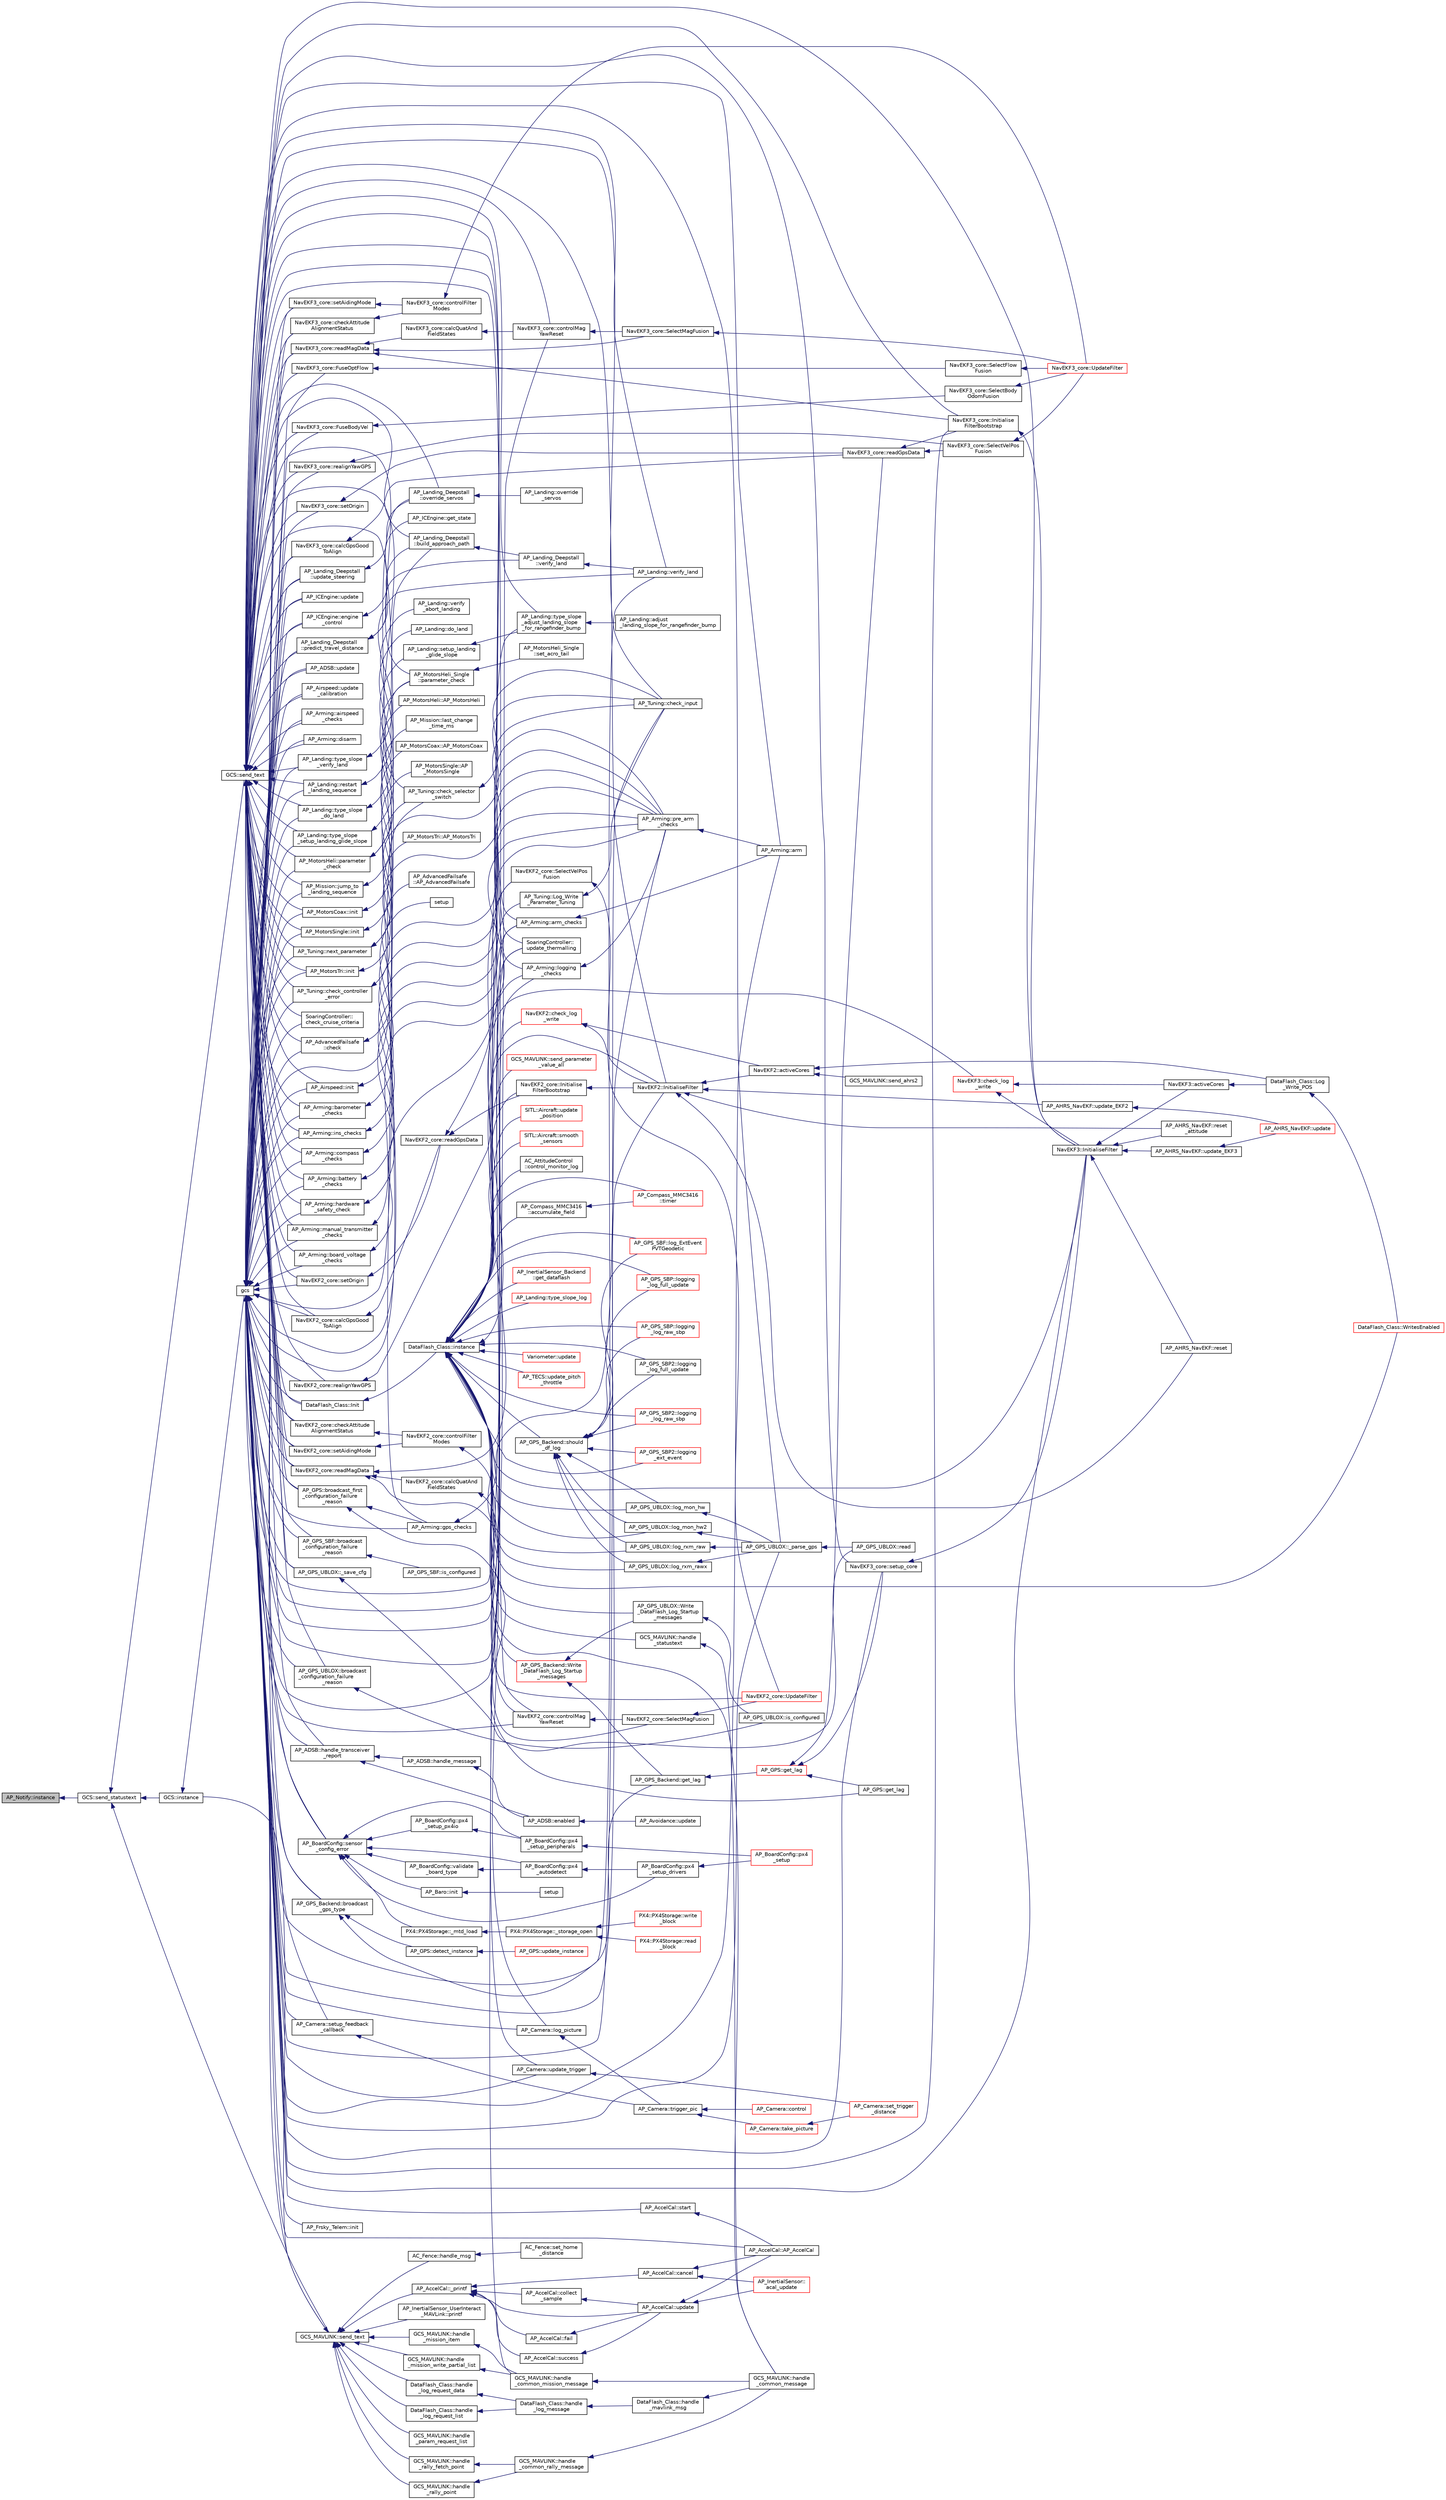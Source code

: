 digraph "AP_Notify::instance"
{
 // INTERACTIVE_SVG=YES
  edge [fontname="Helvetica",fontsize="10",labelfontname="Helvetica",labelfontsize="10"];
  node [fontname="Helvetica",fontsize="10",shape=record];
  rankdir="LR";
  Node1 [label="AP_Notify::instance",height=0.2,width=0.4,color="black", fillcolor="grey75", style="filled", fontcolor="black"];
  Node1 -> Node2 [dir="back",color="midnightblue",fontsize="10",style="solid",fontname="Helvetica"];
  Node2 [label="GCS::send_statustext",height=0.2,width=0.4,color="black", fillcolor="white", style="filled",URL="$classGCS.html#a313e604179053ea42415b1c9289f13cd"];
  Node2 -> Node3 [dir="back",color="midnightblue",fontsize="10",style="solid",fontname="Helvetica"];
  Node3 [label="GCS::send_text",height=0.2,width=0.4,color="black", fillcolor="white", style="filled",URL="$classGCS.html#a9866f3484283db744409e40719cef765"];
  Node3 -> Node4 [dir="back",color="midnightblue",fontsize="10",style="solid",fontname="Helvetica"];
  Node4 [label="AP_ADSB::update",height=0.2,width=0.4,color="black", fillcolor="white", style="filled",URL="$classAP__ADSB.html#ab8305f5d3238ab9efff026ed1e6dc283"];
  Node3 -> Node5 [dir="back",color="midnightblue",fontsize="10",style="solid",fontname="Helvetica"];
  Node5 [label="AP_ADSB::handle_transceiver\l_report",height=0.2,width=0.4,color="black", fillcolor="white", style="filled",URL="$classAP__ADSB.html#a3e100c93ec641fc04cbf8b0472a482f2"];
  Node5 -> Node6 [dir="back",color="midnightblue",fontsize="10",style="solid",fontname="Helvetica"];
  Node6 [label="AP_ADSB::enabled",height=0.2,width=0.4,color="black", fillcolor="white", style="filled",URL="$classAP__ADSB.html#af26aa027b7f46c7bc4c6df02e2b383d8"];
  Node6 -> Node7 [dir="back",color="midnightblue",fontsize="10",style="solid",fontname="Helvetica"];
  Node7 [label="AP_Avoidance::update",height=0.2,width=0.4,color="black", fillcolor="white", style="filled",URL="$classAP__Avoidance.html#a37059296c298d5f6d9a5fb11bab4d329"];
  Node5 -> Node8 [dir="back",color="midnightblue",fontsize="10",style="solid",fontname="Helvetica"];
  Node8 [label="AP_ADSB::handle_message",height=0.2,width=0.4,color="black", fillcolor="white", style="filled",URL="$classAP__ADSB.html#add2ce2f5a7bb949117e97164712f814e"];
  Node8 -> Node6 [dir="back",color="midnightblue",fontsize="10",style="solid",fontname="Helvetica"];
  Node3 -> Node9 [dir="back",color="midnightblue",fontsize="10",style="solid",fontname="Helvetica"];
  Node9 [label="AP_AdvancedFailsafe\l::check",height=0.2,width=0.4,color="black", fillcolor="white", style="filled",URL="$classAP__AdvancedFailsafe.html#a017a878d56457eea9bd9a59c07b92190"];
  Node9 -> Node10 [dir="back",color="midnightblue",fontsize="10",style="solid",fontname="Helvetica"];
  Node10 [label="AP_AdvancedFailsafe\l::AP_AdvancedFailsafe",height=0.2,width=0.4,color="black", fillcolor="white", style="filled",URL="$classAP__AdvancedFailsafe.html#a39be1f9cf2fd71b852e60314e24a5014"];
  Node3 -> Node11 [dir="back",color="midnightblue",fontsize="10",style="solid",fontname="Helvetica"];
  Node11 [label="AP_Airspeed::init",height=0.2,width=0.4,color="black", fillcolor="white", style="filled",URL="$classAP__Airspeed.html#a7499575104f24c6502e1148c353d9637"];
  Node11 -> Node12 [dir="back",color="midnightblue",fontsize="10",style="solid",fontname="Helvetica"];
  Node12 [label="setup",height=0.2,width=0.4,color="black", fillcolor="white", style="filled",URL="$Airspeed_8cpp.html#a4fc01d736fe50cf5b977f755b675f11d"];
  Node3 -> Node13 [dir="back",color="midnightblue",fontsize="10",style="solid",fontname="Helvetica"];
  Node13 [label="AP_Airspeed::update\l_calibration",height=0.2,width=0.4,color="black", fillcolor="white", style="filled",URL="$classAP__Airspeed.html#a1c80f3cc71861ab7b3ea235439746645"];
  Node3 -> Node14 [dir="back",color="midnightblue",fontsize="10",style="solid",fontname="Helvetica"];
  Node14 [label="AP_Arming::barometer\l_checks",height=0.2,width=0.4,color="black", fillcolor="white", style="filled",URL="$classAP__Arming.html#af6f4e5ed936ada30378367cda0ad7710"];
  Node14 -> Node15 [dir="back",color="midnightblue",fontsize="10",style="solid",fontname="Helvetica"];
  Node15 [label="AP_Arming::pre_arm\l_checks",height=0.2,width=0.4,color="black", fillcolor="white", style="filled",URL="$classAP__Arming.html#a73c03baf7f22b7124a2ac9e9286a850a"];
  Node15 -> Node16 [dir="back",color="midnightblue",fontsize="10",style="solid",fontname="Helvetica"];
  Node16 [label="AP_Arming::arm",height=0.2,width=0.4,color="black", fillcolor="white", style="filled",URL="$classAP__Arming.html#a47b859d9929a736df2f08a1cad03efcb"];
  Node3 -> Node17 [dir="back",color="midnightblue",fontsize="10",style="solid",fontname="Helvetica"];
  Node17 [label="AP_Arming::airspeed\l_checks",height=0.2,width=0.4,color="black", fillcolor="white", style="filled",URL="$classAP__Arming.html#a2b7ca6e3c7517feca088b28d45f2fc61"];
  Node3 -> Node18 [dir="back",color="midnightblue",fontsize="10",style="solid",fontname="Helvetica"];
  Node18 [label="AP_Arming::logging\l_checks",height=0.2,width=0.4,color="black", fillcolor="white", style="filled",URL="$classAP__Arming.html#a42b683a689bf706a186653bcf3c1d442"];
  Node18 -> Node15 [dir="back",color="midnightblue",fontsize="10",style="solid",fontname="Helvetica"];
  Node3 -> Node19 [dir="back",color="midnightblue",fontsize="10",style="solid",fontname="Helvetica"];
  Node19 [label="AP_Arming::ins_checks",height=0.2,width=0.4,color="black", fillcolor="white", style="filled",URL="$classAP__Arming.html#a98bb929393d206413a92adb94d443fc8"];
  Node19 -> Node15 [dir="back",color="midnightblue",fontsize="10",style="solid",fontname="Helvetica"];
  Node3 -> Node20 [dir="back",color="midnightblue",fontsize="10",style="solid",fontname="Helvetica"];
  Node20 [label="AP_Arming::compass\l_checks",height=0.2,width=0.4,color="black", fillcolor="white", style="filled",URL="$classAP__Arming.html#a24332b3f5e2e233914bce12e69ae9564"];
  Node20 -> Node15 [dir="back",color="midnightblue",fontsize="10",style="solid",fontname="Helvetica"];
  Node3 -> Node21 [dir="back",color="midnightblue",fontsize="10",style="solid",fontname="Helvetica"];
  Node21 [label="AP_Arming::gps_checks",height=0.2,width=0.4,color="black", fillcolor="white", style="filled",URL="$classAP__Arming.html#a3e31fe40e0d7d0e6befd2f82dd6b5a6d"];
  Node21 -> Node15 [dir="back",color="midnightblue",fontsize="10",style="solid",fontname="Helvetica"];
  Node3 -> Node22 [dir="back",color="midnightblue",fontsize="10",style="solid",fontname="Helvetica"];
  Node22 [label="AP_Arming::battery\l_checks",height=0.2,width=0.4,color="black", fillcolor="white", style="filled",URL="$classAP__Arming.html#a03bd378dc54cf6f8624cac6c2e59aa79"];
  Node22 -> Node15 [dir="back",color="midnightblue",fontsize="10",style="solid",fontname="Helvetica"];
  Node3 -> Node23 [dir="back",color="midnightblue",fontsize="10",style="solid",fontname="Helvetica"];
  Node23 [label="AP_Arming::hardware\l_safety_check",height=0.2,width=0.4,color="black", fillcolor="white", style="filled",URL="$classAP__Arming.html#a66dd88cc4605d1c91c655b2959274b5c"];
  Node23 -> Node15 [dir="back",color="midnightblue",fontsize="10",style="solid",fontname="Helvetica"];
  Node3 -> Node24 [dir="back",color="midnightblue",fontsize="10",style="solid",fontname="Helvetica"];
  Node24 [label="AP_Arming::manual_transmitter\l_checks",height=0.2,width=0.4,color="black", fillcolor="white", style="filled",URL="$classAP__Arming.html#aa2db8e16fc960948bf9ddd7fd875bb3b"];
  Node24 -> Node15 [dir="back",color="midnightblue",fontsize="10",style="solid",fontname="Helvetica"];
  Node3 -> Node25 [dir="back",color="midnightblue",fontsize="10",style="solid",fontname="Helvetica"];
  Node25 [label="AP_Arming::board_voltage\l_checks",height=0.2,width=0.4,color="black", fillcolor="white", style="filled",URL="$classAP__Arming.html#a3a7732a0c5ed5b5ccbb97e72c2a6587c"];
  Node25 -> Node15 [dir="back",color="midnightblue",fontsize="10",style="solid",fontname="Helvetica"];
  Node3 -> Node26 [dir="back",color="midnightblue",fontsize="10",style="solid",fontname="Helvetica"];
  Node26 [label="AP_Arming::arm_checks",height=0.2,width=0.4,color="black", fillcolor="white", style="filled",URL="$classAP__Arming.html#ab2f0095af9b74996b11006d85fc137ed"];
  Node26 -> Node16 [dir="back",color="midnightblue",fontsize="10",style="solid",fontname="Helvetica"];
  Node3 -> Node16 [dir="back",color="midnightblue",fontsize="10",style="solid",fontname="Helvetica"];
  Node3 -> Node27 [dir="back",color="midnightblue",fontsize="10",style="solid",fontname="Helvetica"];
  Node27 [label="AP_Arming::disarm",height=0.2,width=0.4,color="black", fillcolor="white", style="filled",URL="$classAP__Arming.html#a1cd502992feb63526f3e2942576d4c03"];
  Node3 -> Node28 [dir="back",color="midnightblue",fontsize="10",style="solid",fontname="Helvetica"];
  Node28 [label="AP_BoardConfig::sensor\l_config_error",height=0.2,width=0.4,color="black", fillcolor="white", style="filled",URL="$classAP__BoardConfig.html#ab7d977aecbbe7090266bee755bf2cc32"];
  Node28 -> Node29 [dir="back",color="midnightblue",fontsize="10",style="solid",fontname="Helvetica"];
  Node29 [label="PX4::PX4Storage::_mtd_load",height=0.2,width=0.4,color="black", fillcolor="white", style="filled",URL="$classPX4_1_1PX4Storage.html#aad546c170b46ea2e79f105f6a3118ae3"];
  Node29 -> Node30 [dir="back",color="midnightblue",fontsize="10",style="solid",fontname="Helvetica"];
  Node30 [label="PX4::PX4Storage::_storage_open",height=0.2,width=0.4,color="black", fillcolor="white", style="filled",URL="$classPX4_1_1PX4Storage.html#a02878fb502221c2389d3758bbab18170"];
  Node30 -> Node31 [dir="back",color="midnightblue",fontsize="10",style="solid",fontname="Helvetica"];
  Node31 [label="PX4::PX4Storage::read\l_block",height=0.2,width=0.4,color="red", fillcolor="white", style="filled",URL="$classPX4_1_1PX4Storage.html#a905f7ce49985c0670a8f05e196e18c1f"];
  Node30 -> Node32 [dir="back",color="midnightblue",fontsize="10",style="solid",fontname="Helvetica"];
  Node32 [label="PX4::PX4Storage::write\l_block",height=0.2,width=0.4,color="red", fillcolor="white", style="filled",URL="$classPX4_1_1PX4Storage.html#aae27b43fbe4428f430fad9f8d035a67f"];
  Node28 -> Node33 [dir="back",color="midnightblue",fontsize="10",style="solid",fontname="Helvetica"];
  Node33 [label="AP_Baro::init",height=0.2,width=0.4,color="black", fillcolor="white", style="filled",URL="$classAP__Baro.html#a942db790233528bfbb4d9a07c3454360"];
  Node33 -> Node34 [dir="back",color="midnightblue",fontsize="10",style="solid",fontname="Helvetica"];
  Node34 [label="setup",height=0.2,width=0.4,color="black", fillcolor="white", style="filled",URL="$BARO__generic_8cpp.html#a4fc01d736fe50cf5b977f755b675f11d"];
  Node28 -> Node35 [dir="back",color="midnightblue",fontsize="10",style="solid",fontname="Helvetica"];
  Node35 [label="AP_BoardConfig::px4\l_autodetect",height=0.2,width=0.4,color="black", fillcolor="white", style="filled",URL="$classAP__BoardConfig.html#a7c4ef7fb1a262ecf7ae398c064a8bd2b"];
  Node35 -> Node36 [dir="back",color="midnightblue",fontsize="10",style="solid",fontname="Helvetica"];
  Node36 [label="AP_BoardConfig::px4\l_setup_drivers",height=0.2,width=0.4,color="black", fillcolor="white", style="filled",URL="$classAP__BoardConfig.html#a8eea748fde57e8fe745477393457c576"];
  Node36 -> Node37 [dir="back",color="midnightblue",fontsize="10",style="solid",fontname="Helvetica"];
  Node37 [label="AP_BoardConfig::px4\l_setup",height=0.2,width=0.4,color="red", fillcolor="white", style="filled",URL="$classAP__BoardConfig.html#acc8c8524ca7415a823bb446a8a09d1f1"];
  Node28 -> Node36 [dir="back",color="midnightblue",fontsize="10",style="solid",fontname="Helvetica"];
  Node28 -> Node38 [dir="back",color="midnightblue",fontsize="10",style="solid",fontname="Helvetica"];
  Node38 [label="AP_BoardConfig::px4\l_setup_peripherals",height=0.2,width=0.4,color="black", fillcolor="white", style="filled",URL="$classAP__BoardConfig.html#abf10a9f4d43760ea3311c4bd22e6205f"];
  Node38 -> Node37 [dir="back",color="midnightblue",fontsize="10",style="solid",fontname="Helvetica"];
  Node28 -> Node39 [dir="back",color="midnightblue",fontsize="10",style="solid",fontname="Helvetica"];
  Node39 [label="AP_BoardConfig::px4\l_setup_px4io",height=0.2,width=0.4,color="black", fillcolor="white", style="filled",URL="$classAP__BoardConfig.html#aa2db66012c1c14fc1ae4f42ff3433785"];
  Node39 -> Node38 [dir="back",color="midnightblue",fontsize="10",style="solid",fontname="Helvetica"];
  Node28 -> Node40 [dir="back",color="midnightblue",fontsize="10",style="solid",fontname="Helvetica"];
  Node40 [label="AP_BoardConfig::validate\l_board_type",height=0.2,width=0.4,color="black", fillcolor="white", style="filled",URL="$classAP__BoardConfig.html#a4627edfc76be9285ca507f8a58c60b72"];
  Node40 -> Node35 [dir="back",color="midnightblue",fontsize="10",style="solid",fontname="Helvetica"];
  Node3 -> Node41 [dir="back",color="midnightblue",fontsize="10",style="solid",fontname="Helvetica"];
  Node41 [label="AP_Camera::setup_feedback\l_callback",height=0.2,width=0.4,color="black", fillcolor="white", style="filled",URL="$classAP__Camera.html#a52203d3c3cc7e420e58c6d0e882f35f4"];
  Node41 -> Node42 [dir="back",color="midnightblue",fontsize="10",style="solid",fontname="Helvetica"];
  Node42 [label="AP_Camera::trigger_pic",height=0.2,width=0.4,color="black", fillcolor="white", style="filled",URL="$classAP__Camera.html#a912338131e4f4ab09eb09139d471b7b3"];
  Node42 -> Node43 [dir="back",color="midnightblue",fontsize="10",style="solid",fontname="Helvetica"];
  Node43 [label="AP_Camera::control",height=0.2,width=0.4,color="red", fillcolor="white", style="filled",URL="$classAP__Camera.html#a7c7aa23d1a71db5345bb11899bbb8f31"];
  Node42 -> Node44 [dir="back",color="midnightblue",fontsize="10",style="solid",fontname="Helvetica"];
  Node44 [label="AP_Camera::take_picture",height=0.2,width=0.4,color="red", fillcolor="white", style="filled",URL="$classAP__Camera.html#a5d7170c290ba358aab4e79e8e79bbb70"];
  Node44 -> Node45 [dir="back",color="midnightblue",fontsize="10",style="solid",fontname="Helvetica"];
  Node45 [label="AP_Camera::set_trigger\l_distance",height=0.2,width=0.4,color="red", fillcolor="white", style="filled",URL="$classAP__Camera.html#a4a39e7eb5e1df8b95ef260b0638c6fc7"];
  Node3 -> Node46 [dir="back",color="midnightblue",fontsize="10",style="solid",fontname="Helvetica"];
  Node46 [label="AP_GPS::broadcast_first\l_configuration_failure\l_reason",height=0.2,width=0.4,color="black", fillcolor="white", style="filled",URL="$classAP__GPS.html#a04a660c6aeee0add4d4d6ebac74c2944"];
  Node46 -> Node47 [dir="back",color="midnightblue",fontsize="10",style="solid",fontname="Helvetica"];
  Node47 [label="AP_GPS::get_lag",height=0.2,width=0.4,color="black", fillcolor="white", style="filled",URL="$classAP__GPS.html#a6e74a89971cdb43f9d24e5dd9a36a090"];
  Node46 -> Node21 [dir="back",color="midnightblue",fontsize="10",style="solid",fontname="Helvetica"];
  Node3 -> Node48 [dir="back",color="midnightblue",fontsize="10",style="solid",fontname="Helvetica"];
  Node48 [label="AP_GPS_SBF::broadcast\l_configuration_failure\l_reason",height=0.2,width=0.4,color="black", fillcolor="white", style="filled",URL="$classAP__GPS__SBF.html#a3afd5ceacd87462981cc290fd3dcc66d"];
  Node48 -> Node49 [dir="back",color="midnightblue",fontsize="10",style="solid",fontname="Helvetica"];
  Node49 [label="AP_GPS_SBF::is_configured",height=0.2,width=0.4,color="black", fillcolor="white", style="filled",URL="$classAP__GPS__SBF.html#a6efa60b7831d8b60ebee050d2d37842d"];
  Node3 -> Node50 [dir="back",color="midnightblue",fontsize="10",style="solid",fontname="Helvetica"];
  Node50 [label="AP_GPS_UBLOX::_parse_gps",height=0.2,width=0.4,color="black", fillcolor="white", style="filled",URL="$classAP__GPS__UBLOX.html#a16ae8ab4b0babfbc2245beb0a438ec33"];
  Node50 -> Node51 [dir="back",color="midnightblue",fontsize="10",style="solid",fontname="Helvetica"];
  Node51 [label="AP_GPS_UBLOX::read",height=0.2,width=0.4,color="black", fillcolor="white", style="filled",URL="$classAP__GPS__UBLOX.html#a09825f5ca37ee9bdb5e0939a4073a84e"];
  Node3 -> Node52 [dir="back",color="midnightblue",fontsize="10",style="solid",fontname="Helvetica"];
  Node52 [label="AP_GPS_UBLOX::_save_cfg",height=0.2,width=0.4,color="black", fillcolor="white", style="filled",URL="$classAP__GPS__UBLOX.html#a735f714c51ff36ab8e5fa4cf266627ab"];
  Node52 -> Node51 [dir="back",color="midnightblue",fontsize="10",style="solid",fontname="Helvetica"];
  Node3 -> Node53 [dir="back",color="midnightblue",fontsize="10",style="solid",fontname="Helvetica"];
  Node53 [label="AP_GPS_UBLOX::broadcast\l_configuration_failure\l_reason",height=0.2,width=0.4,color="black", fillcolor="white", style="filled",URL="$classAP__GPS__UBLOX.html#a63fbd7a6bd3cac3ce3072a4713a0d1bc"];
  Node53 -> Node54 [dir="back",color="midnightblue",fontsize="10",style="solid",fontname="Helvetica"];
  Node54 [label="AP_GPS_UBLOX::is_configured",height=0.2,width=0.4,color="black", fillcolor="white", style="filled",URL="$classAP__GPS__UBLOX.html#a58f67b3059c4ba8892d12ae9139f077d"];
  Node3 -> Node55 [dir="back",color="midnightblue",fontsize="10",style="solid",fontname="Helvetica"];
  Node55 [label="AP_GPS_Backend::broadcast\l_gps_type",height=0.2,width=0.4,color="black", fillcolor="white", style="filled",URL="$classAP__GPS__Backend.html#ae08cc0de134fdba86c629c09dc5c8790"];
  Node55 -> Node56 [dir="back",color="midnightblue",fontsize="10",style="solid",fontname="Helvetica"];
  Node56 [label="AP_GPS::detect_instance",height=0.2,width=0.4,color="black", fillcolor="white", style="filled",URL="$classAP__GPS.html#a4bdd5c70ed358b4147a58c7d09f040dd"];
  Node56 -> Node57 [dir="back",color="midnightblue",fontsize="10",style="solid",fontname="Helvetica"];
  Node57 [label="AP_GPS::update_instance",height=0.2,width=0.4,color="red", fillcolor="white", style="filled",URL="$classAP__GPS.html#a83302e8b52e5d01ae67375b3542eb460"];
  Node55 -> Node58 [dir="back",color="midnightblue",fontsize="10",style="solid",fontname="Helvetica"];
  Node58 [label="AP_GPS_Backend::get_lag",height=0.2,width=0.4,color="black", fillcolor="white", style="filled",URL="$classAP__GPS__Backend.html#aef958d85d2717afc7b1e3af3eaf19291"];
  Node58 -> Node59 [dir="back",color="midnightblue",fontsize="10",style="solid",fontname="Helvetica"];
  Node59 [label="AP_GPS::get_lag",height=0.2,width=0.4,color="red", fillcolor="white", style="filled",URL="$classAP__GPS.html#a4a682466e84404be8ca6f66816fd56a5"];
  Node59 -> Node47 [dir="back",color="midnightblue",fontsize="10",style="solid",fontname="Helvetica"];
  Node59 -> Node60 [dir="back",color="midnightblue",fontsize="10",style="solid",fontname="Helvetica"];
  Node60 [label="NavEKF3_core::readGpsData",height=0.2,width=0.4,color="black", fillcolor="white", style="filled",URL="$classNavEKF3__core.html#ac8dc281034818e5fc9b2207daa2b7c3a"];
  Node60 -> Node61 [dir="back",color="midnightblue",fontsize="10",style="solid",fontname="Helvetica"];
  Node61 [label="NavEKF3_core::Initialise\lFilterBootstrap",height=0.2,width=0.4,color="black", fillcolor="white", style="filled",URL="$classNavEKF3__core.html#aae18ada44b1b7be0d45af03391ef961a"];
  Node61 -> Node62 [dir="back",color="midnightblue",fontsize="10",style="solid",fontname="Helvetica"];
  Node62 [label="NavEKF3::InitialiseFilter",height=0.2,width=0.4,color="black", fillcolor="white", style="filled",URL="$classNavEKF3.html#a07f064fa513fbb6e7188141904f3b5b5"];
  Node62 -> Node63 [dir="back",color="midnightblue",fontsize="10",style="solid",fontname="Helvetica"];
  Node63 [label="AP_AHRS_NavEKF::update_EKF3",height=0.2,width=0.4,color="black", fillcolor="white", style="filled",URL="$classAP__AHRS__NavEKF.html#a324160404f12959e955554f5aed26459"];
  Node63 -> Node64 [dir="back",color="midnightblue",fontsize="10",style="solid",fontname="Helvetica"];
  Node64 [label="AP_AHRS_NavEKF::update",height=0.2,width=0.4,color="red", fillcolor="white", style="filled",URL="$classAP__AHRS__NavEKF.html#ac8111979c5dc37a55b2c50818534ea52"];
  Node62 -> Node65 [dir="back",color="midnightblue",fontsize="10",style="solid",fontname="Helvetica"];
  Node65 [label="AP_AHRS_NavEKF::reset",height=0.2,width=0.4,color="black", fillcolor="white", style="filled",URL="$classAP__AHRS__NavEKF.html#a532ff0df024a4537e5a108c42ba405a7"];
  Node62 -> Node66 [dir="back",color="midnightblue",fontsize="10",style="solid",fontname="Helvetica"];
  Node66 [label="AP_AHRS_NavEKF::reset\l_attitude",height=0.2,width=0.4,color="black", fillcolor="white", style="filled",URL="$classAP__AHRS__NavEKF.html#a9bd3c7f1793a48cd0d736b19fbfaf19a"];
  Node62 -> Node67 [dir="back",color="midnightblue",fontsize="10",style="solid",fontname="Helvetica"];
  Node67 [label="NavEKF3::activeCores",height=0.2,width=0.4,color="black", fillcolor="white", style="filled",URL="$classNavEKF3.html#a3e1f50ad977a17222fcd7a6851b0f2ec"];
  Node67 -> Node68 [dir="back",color="midnightblue",fontsize="10",style="solid",fontname="Helvetica"];
  Node68 [label="DataFlash_Class::Log\l_Write_POS",height=0.2,width=0.4,color="black", fillcolor="white", style="filled",URL="$classDataFlash__Class.html#a46e58faaa53c44516433f6bb7bde4163"];
  Node68 -> Node69 [dir="back",color="midnightblue",fontsize="10",style="solid",fontname="Helvetica"];
  Node69 [label="DataFlash_Class::WritesEnabled",height=0.2,width=0.4,color="red", fillcolor="white", style="filled",URL="$classDataFlash__Class.html#a680528ccef337901407a125439e1f397"];
  Node60 -> Node70 [dir="back",color="midnightblue",fontsize="10",style="solid",fontname="Helvetica"];
  Node70 [label="NavEKF3_core::SelectVelPos\lFusion",height=0.2,width=0.4,color="black", fillcolor="white", style="filled",URL="$classNavEKF3__core.html#a8f4723dabc873f7112948a18b290fb01"];
  Node70 -> Node71 [dir="back",color="midnightblue",fontsize="10",style="solid",fontname="Helvetica"];
  Node71 [label="NavEKF3_core::UpdateFilter",height=0.2,width=0.4,color="red", fillcolor="white", style="filled",URL="$classNavEKF3__core.html#a2a7fae9e0bf2ce6fc2f9b3918dc168d3"];
  Node59 -> Node72 [dir="back",color="midnightblue",fontsize="10",style="solid",fontname="Helvetica"];
  Node72 [label="NavEKF3_core::setup_core",height=0.2,width=0.4,color="black", fillcolor="white", style="filled",URL="$classNavEKF3__core.html#a0b8f47e59f846a862b145edfaa9b7e99"];
  Node72 -> Node62 [dir="back",color="midnightblue",fontsize="10",style="solid",fontname="Helvetica"];
  Node3 -> Node73 [dir="back",color="midnightblue",fontsize="10",style="solid",fontname="Helvetica"];
  Node73 [label="AP_ICEngine::update",height=0.2,width=0.4,color="black", fillcolor="white", style="filled",URL="$classAP__ICEngine.html#a72c0687138bdfde2f905f00be039b710"];
  Node3 -> Node74 [dir="back",color="midnightblue",fontsize="10",style="solid",fontname="Helvetica"];
  Node74 [label="AP_ICEngine::engine\l_control",height=0.2,width=0.4,color="black", fillcolor="white", style="filled",URL="$classAP__ICEngine.html#a7ff9bcb99673c2fdd18f017902759fdc"];
  Node74 -> Node75 [dir="back",color="midnightblue",fontsize="10",style="solid",fontname="Helvetica"];
  Node75 [label="AP_ICEngine::get_state",height=0.2,width=0.4,color="black", fillcolor="white", style="filled",URL="$classAP__ICEngine.html#a8f16fbca2b8c8ecd7b0c4b25e75b780c"];
  Node3 -> Node76 [dir="back",color="midnightblue",fontsize="10",style="solid",fontname="Helvetica"];
  Node76 [label="AP_Landing::verify_land",height=0.2,width=0.4,color="black", fillcolor="white", style="filled",URL="$classAP__Landing.html#afdbc34de818b9cb366336c23660fd495"];
  Node3 -> Node77 [dir="back",color="midnightblue",fontsize="10",style="solid",fontname="Helvetica"];
  Node77 [label="AP_Landing::restart\l_landing_sequence",height=0.2,width=0.4,color="black", fillcolor="white", style="filled",URL="$classAP__Landing.html#a4cb652398231c274e6061aa6b211366b"];
  Node77 -> Node78 [dir="back",color="midnightblue",fontsize="10",style="solid",fontname="Helvetica"];
  Node78 [label="AP_Landing::verify\l_abort_landing",height=0.2,width=0.4,color="black", fillcolor="white", style="filled",URL="$classAP__Landing.html#a23d5d937afe630bfa1d3eeea5d767e4b"];
  Node3 -> Node79 [dir="back",color="midnightblue",fontsize="10",style="solid",fontname="Helvetica"];
  Node79 [label="AP_Landing_Deepstall\l::override_servos",height=0.2,width=0.4,color="black", fillcolor="white", style="filled",URL="$classAP__Landing__Deepstall.html#aa518e1d049391f63af62d1374f4ee817"];
  Node79 -> Node80 [dir="back",color="midnightblue",fontsize="10",style="solid",fontname="Helvetica"];
  Node80 [label="AP_Landing::override\l_servos",height=0.2,width=0.4,color="black", fillcolor="white", style="filled",URL="$classAP__Landing.html#ab2d71a947b43a822f9b76a29ac4cf901"];
  Node3 -> Node81 [dir="back",color="midnightblue",fontsize="10",style="solid",fontname="Helvetica"];
  Node81 [label="AP_Landing_Deepstall\l::build_approach_path",height=0.2,width=0.4,color="black", fillcolor="white", style="filled",URL="$classAP__Landing__Deepstall.html#a4a72b071a83b10f686db40d93a9ddb7c"];
  Node81 -> Node82 [dir="back",color="midnightblue",fontsize="10",style="solid",fontname="Helvetica"];
  Node82 [label="AP_Landing_Deepstall\l::verify_land",height=0.2,width=0.4,color="black", fillcolor="white", style="filled",URL="$classAP__Landing__Deepstall.html#af3cde793ef57477c3468547de0a8a90f"];
  Node82 -> Node76 [dir="back",color="midnightblue",fontsize="10",style="solid",fontname="Helvetica"];
  Node3 -> Node83 [dir="back",color="midnightblue",fontsize="10",style="solid",fontname="Helvetica"];
  Node83 [label="AP_Landing_Deepstall\l::predict_travel_distance",height=0.2,width=0.4,color="black", fillcolor="white", style="filled",URL="$classAP__Landing__Deepstall.html#a03961c4449fc8bee752c05603b801f96"];
  Node83 -> Node81 [dir="back",color="midnightblue",fontsize="10",style="solid",fontname="Helvetica"];
  Node83 -> Node82 [dir="back",color="midnightblue",fontsize="10",style="solid",fontname="Helvetica"];
  Node3 -> Node84 [dir="back",color="midnightblue",fontsize="10",style="solid",fontname="Helvetica"];
  Node84 [label="AP_Landing_Deepstall\l::update_steering",height=0.2,width=0.4,color="black", fillcolor="white", style="filled",URL="$classAP__Landing__Deepstall.html#aab1493714eff9f5a31b0d084e003e536"];
  Node84 -> Node79 [dir="back",color="midnightblue",fontsize="10",style="solid",fontname="Helvetica"];
  Node3 -> Node85 [dir="back",color="midnightblue",fontsize="10",style="solid",fontname="Helvetica"];
  Node85 [label="AP_Landing::type_slope\l_do_land",height=0.2,width=0.4,color="black", fillcolor="white", style="filled",URL="$classAP__Landing.html#af39dd86c5af8eea24ce31fe858b9c26b"];
  Node85 -> Node86 [dir="back",color="midnightblue",fontsize="10",style="solid",fontname="Helvetica"];
  Node86 [label="AP_Landing::do_land",height=0.2,width=0.4,color="black", fillcolor="white", style="filled",URL="$classAP__Landing.html#ac7cb51eaa69d1bed262223b56ee2c4ce"];
  Node3 -> Node87 [dir="back",color="midnightblue",fontsize="10",style="solid",fontname="Helvetica"];
  Node87 [label="AP_Landing::type_slope\l_verify_land",height=0.2,width=0.4,color="black", fillcolor="white", style="filled",URL="$classAP__Landing.html#a7e884642791e4b1f0b9c396b86055a6a"];
  Node87 -> Node76 [dir="back",color="midnightblue",fontsize="10",style="solid",fontname="Helvetica"];
  Node3 -> Node88 [dir="back",color="midnightblue",fontsize="10",style="solid",fontname="Helvetica"];
  Node88 [label="AP_Landing::type_slope\l_adjust_landing_slope\l_for_rangefinder_bump",height=0.2,width=0.4,color="black", fillcolor="white", style="filled",URL="$classAP__Landing.html#a68317a4d27e65aadc7013a9363da5ce3"];
  Node88 -> Node89 [dir="back",color="midnightblue",fontsize="10",style="solid",fontname="Helvetica"];
  Node89 [label="AP_Landing::adjust\l_landing_slope_for_rangefinder_bump",height=0.2,width=0.4,color="black", fillcolor="white", style="filled",URL="$classAP__Landing.html#aca701ba52726269447500bdf654b3b10"];
  Node3 -> Node90 [dir="back",color="midnightblue",fontsize="10",style="solid",fontname="Helvetica"];
  Node90 [label="AP_Landing::type_slope\l_setup_landing_glide_slope",height=0.2,width=0.4,color="black", fillcolor="white", style="filled",URL="$classAP__Landing.html#a1dfa510a03baa86e6814acf6b3c75595"];
  Node90 -> Node91 [dir="back",color="midnightblue",fontsize="10",style="solid",fontname="Helvetica"];
  Node91 [label="AP_Landing::setup_landing\l_glide_slope",height=0.2,width=0.4,color="black", fillcolor="white", style="filled",URL="$classAP__Landing.html#a5cdce89b787f18c99ced194d501c50ae"];
  Node91 -> Node88 [dir="back",color="midnightblue",fontsize="10",style="solid",fontname="Helvetica"];
  Node3 -> Node92 [dir="back",color="midnightblue",fontsize="10",style="solid",fontname="Helvetica"];
  Node92 [label="AP_Mission::jump_to\l_landing_sequence",height=0.2,width=0.4,color="black", fillcolor="white", style="filled",URL="$classAP__Mission.html#a05baa29469cdd5a9606903a7c6b3f3c1"];
  Node92 -> Node93 [dir="back",color="midnightblue",fontsize="10",style="solid",fontname="Helvetica"];
  Node93 [label="AP_Mission::last_change\l_time_ms",height=0.2,width=0.4,color="black", fillcolor="white", style="filled",URL="$classAP__Mission.html#ad7c38b95e293e4a8304ecf520842e5c7"];
  Node3 -> Node94 [dir="back",color="midnightblue",fontsize="10",style="solid",fontname="Helvetica"];
  Node94 [label="AP_MotorsCoax::init",height=0.2,width=0.4,color="black", fillcolor="white", style="filled",URL="$classAP__MotorsCoax.html#a608e8b345514d5dc776e9127340c16ce"];
  Node94 -> Node95 [dir="back",color="midnightblue",fontsize="10",style="solid",fontname="Helvetica"];
  Node95 [label="AP_MotorsCoax::AP_MotorsCoax",height=0.2,width=0.4,color="black", fillcolor="white", style="filled",URL="$classAP__MotorsCoax.html#a9f2013067a9ad3699bad4bd7ec4fba55",tooltip="Constructor. "];
  Node3 -> Node96 [dir="back",color="midnightblue",fontsize="10",style="solid",fontname="Helvetica"];
  Node96 [label="AP_MotorsHeli::parameter\l_check",height=0.2,width=0.4,color="black", fillcolor="white", style="filled",URL="$classAP__MotorsHeli.html#aa7172580b1d54866a8314e3276fe629f"];
  Node96 -> Node97 [dir="back",color="midnightblue",fontsize="10",style="solid",fontname="Helvetica"];
  Node97 [label="AP_MotorsHeli::AP_MotorsHeli",height=0.2,width=0.4,color="black", fillcolor="white", style="filled",URL="$classAP__MotorsHeli.html#a800343822b4cef4639f4f0a563cb1875",tooltip="Constructor. "];
  Node96 -> Node98 [dir="back",color="midnightblue",fontsize="10",style="solid",fontname="Helvetica"];
  Node98 [label="AP_MotorsHeli_Single\l::parameter_check",height=0.2,width=0.4,color="black", fillcolor="white", style="filled",URL="$classAP__MotorsHeli__Single.html#a3a46691da820ffb3555bcf207127d372"];
  Node98 -> Node99 [dir="back",color="midnightblue",fontsize="10",style="solid",fontname="Helvetica"];
  Node99 [label="AP_MotorsHeli_Single\l::set_acro_tail",height=0.2,width=0.4,color="black", fillcolor="white", style="filled",URL="$classAP__MotorsHeli__Single.html#a190e383774bbdb47389e2a42a4b61fd0"];
  Node3 -> Node98 [dir="back",color="midnightblue",fontsize="10",style="solid",fontname="Helvetica"];
  Node3 -> Node100 [dir="back",color="midnightblue",fontsize="10",style="solid",fontname="Helvetica"];
  Node100 [label="AP_MotorsSingle::init",height=0.2,width=0.4,color="black", fillcolor="white", style="filled",URL="$classAP__MotorsSingle.html#a23f9e9dec626aa810d730065eabadbf3"];
  Node100 -> Node101 [dir="back",color="midnightblue",fontsize="10",style="solid",fontname="Helvetica"];
  Node101 [label="AP_MotorsSingle::AP\l_MotorsSingle",height=0.2,width=0.4,color="black", fillcolor="white", style="filled",URL="$classAP__MotorsSingle.html#a93eade83957680ac6f0b01fadc8fbbfa",tooltip="Constructor. "];
  Node3 -> Node102 [dir="back",color="midnightblue",fontsize="10",style="solid",fontname="Helvetica"];
  Node102 [label="AP_MotorsTri::init",height=0.2,width=0.4,color="black", fillcolor="white", style="filled",URL="$classAP__MotorsTri.html#ab3d9289eccb10b59908b71f5d6deef12"];
  Node102 -> Node103 [dir="back",color="midnightblue",fontsize="10",style="solid",fontname="Helvetica"];
  Node103 [label="AP_MotorsTri::AP_MotorsTri",height=0.2,width=0.4,color="black", fillcolor="white", style="filled",URL="$classAP__MotorsTri.html#a282f48b7e788fbbe5ae835a00937cb02",tooltip="Constructor. "];
  Node3 -> Node104 [dir="back",color="midnightblue",fontsize="10",style="solid",fontname="Helvetica"];
  Node104 [label="NavEKF2::InitialiseFilter",height=0.2,width=0.4,color="black", fillcolor="white", style="filled",URL="$classNavEKF2.html#a9c447b8d84abf2dfc845ddbbbad46a2b"];
  Node104 -> Node105 [dir="back",color="midnightblue",fontsize="10",style="solid",fontname="Helvetica"];
  Node105 [label="AP_AHRS_NavEKF::update_EKF2",height=0.2,width=0.4,color="black", fillcolor="white", style="filled",URL="$classAP__AHRS__NavEKF.html#a0187c6d3d4348b002a204c05d3e94b07"];
  Node105 -> Node64 [dir="back",color="midnightblue",fontsize="10",style="solid",fontname="Helvetica"];
  Node104 -> Node65 [dir="back",color="midnightblue",fontsize="10",style="solid",fontname="Helvetica"];
  Node104 -> Node66 [dir="back",color="midnightblue",fontsize="10",style="solid",fontname="Helvetica"];
  Node104 -> Node106 [dir="back",color="midnightblue",fontsize="10",style="solid",fontname="Helvetica"];
  Node106 [label="NavEKF2::activeCores",height=0.2,width=0.4,color="black", fillcolor="white", style="filled",URL="$classNavEKF2.html#ab18af2714c15fcf190493c01e2a28c73"];
  Node106 -> Node68 [dir="back",color="midnightblue",fontsize="10",style="solid",fontname="Helvetica"];
  Node106 -> Node107 [dir="back",color="midnightblue",fontsize="10",style="solid",fontname="Helvetica"];
  Node107 [label="GCS_MAVLINK::send_ahrs2",height=0.2,width=0.4,color="black", fillcolor="white", style="filled",URL="$structGCS__MAVLINK.html#a558ba3447048b78cb9dde460053e2741"];
  Node3 -> Node108 [dir="back",color="midnightblue",fontsize="10",style="solid",fontname="Helvetica"];
  Node108 [label="NavEKF2_core::setAidingMode",height=0.2,width=0.4,color="black", fillcolor="white", style="filled",URL="$classNavEKF2__core.html#a9bd042974d65cfc6b789959c980281e9"];
  Node108 -> Node109 [dir="back",color="midnightblue",fontsize="10",style="solid",fontname="Helvetica"];
  Node109 [label="NavEKF2_core::controlFilter\lModes",height=0.2,width=0.4,color="black", fillcolor="white", style="filled",URL="$classNavEKF2__core.html#a9c41b138c335540f4cc51c4b3fff9b9f"];
  Node109 -> Node110 [dir="back",color="midnightblue",fontsize="10",style="solid",fontname="Helvetica"];
  Node110 [label="NavEKF2_core::UpdateFilter",height=0.2,width=0.4,color="red", fillcolor="white", style="filled",URL="$classNavEKF2__core.html#a5f5c815cbd5ebba30d731f89f87726c3"];
  Node3 -> Node111 [dir="back",color="midnightblue",fontsize="10",style="solid",fontname="Helvetica"];
  Node111 [label="NavEKF2_core::checkAttitude\lAlignmentStatus",height=0.2,width=0.4,color="black", fillcolor="white", style="filled",URL="$classNavEKF2__core.html#aeae0381fbcdde23ea1a58f929d0aeafb"];
  Node111 -> Node109 [dir="back",color="midnightblue",fontsize="10",style="solid",fontname="Helvetica"];
  Node3 -> Node112 [dir="back",color="midnightblue",fontsize="10",style="solid",fontname="Helvetica"];
  Node112 [label="NavEKF2_core::setOrigin",height=0.2,width=0.4,color="black", fillcolor="white", style="filled",URL="$classNavEKF2__core.html#af5d9a266f5cbe14a3777c0fd4b54a8a2"];
  Node112 -> Node113 [dir="back",color="midnightblue",fontsize="10",style="solid",fontname="Helvetica"];
  Node113 [label="NavEKF2_core::readGpsData",height=0.2,width=0.4,color="black", fillcolor="white", style="filled",URL="$classNavEKF2__core.html#ae325dba2deac733f1de41c5e7ee4f707"];
  Node113 -> Node114 [dir="back",color="midnightblue",fontsize="10",style="solid",fontname="Helvetica"];
  Node114 [label="NavEKF2_core::Initialise\lFilterBootstrap",height=0.2,width=0.4,color="black", fillcolor="white", style="filled",URL="$classNavEKF2__core.html#a4a06ae47c3edebdecd2b179a0567f00b"];
  Node114 -> Node104 [dir="back",color="midnightblue",fontsize="10",style="solid",fontname="Helvetica"];
  Node113 -> Node115 [dir="back",color="midnightblue",fontsize="10",style="solid",fontname="Helvetica"];
  Node115 [label="NavEKF2_core::SelectVelPos\lFusion",height=0.2,width=0.4,color="black", fillcolor="white", style="filled",URL="$classNavEKF2__core.html#aff31047fa71772bca7ce574617ede0f6"];
  Node115 -> Node110 [dir="back",color="midnightblue",fontsize="10",style="solid",fontname="Helvetica"];
  Node3 -> Node116 [dir="back",color="midnightblue",fontsize="10",style="solid",fontname="Helvetica"];
  Node116 [label="NavEKF2_core::controlMag\lYawReset",height=0.2,width=0.4,color="black", fillcolor="white", style="filled",URL="$classNavEKF2__core.html#a3989e564224adfa26b0e32a5a03aca10"];
  Node116 -> Node117 [dir="back",color="midnightblue",fontsize="10",style="solid",fontname="Helvetica"];
  Node117 [label="NavEKF2_core::SelectMagFusion",height=0.2,width=0.4,color="black", fillcolor="white", style="filled",URL="$classNavEKF2__core.html#aa0f6cd840e93e0233f056c88ce45ef85"];
  Node117 -> Node110 [dir="back",color="midnightblue",fontsize="10",style="solid",fontname="Helvetica"];
  Node3 -> Node118 [dir="back",color="midnightblue",fontsize="10",style="solid",fontname="Helvetica"];
  Node118 [label="NavEKF2_core::realignYawGPS",height=0.2,width=0.4,color="black", fillcolor="white", style="filled",URL="$classNavEKF2__core.html#aed15cb967c48ddec08676da95e7af668"];
  Node118 -> Node115 [dir="back",color="midnightblue",fontsize="10",style="solid",fontname="Helvetica"];
  Node3 -> Node119 [dir="back",color="midnightblue",fontsize="10",style="solid",fontname="Helvetica"];
  Node119 [label="NavEKF2_core::readMagData",height=0.2,width=0.4,color="black", fillcolor="white", style="filled",URL="$classNavEKF2__core.html#abf6ac301297f486d9690d97c7a19dad8"];
  Node119 -> Node114 [dir="back",color="midnightblue",fontsize="10",style="solid",fontname="Helvetica"];
  Node119 -> Node120 [dir="back",color="midnightblue",fontsize="10",style="solid",fontname="Helvetica"];
  Node120 [label="NavEKF2_core::calcQuatAnd\lFieldStates",height=0.2,width=0.4,color="black", fillcolor="white", style="filled",URL="$classNavEKF2__core.html#af6d172634e15ba1643bf4c53c390f5e2"];
  Node120 -> Node116 [dir="back",color="midnightblue",fontsize="10",style="solid",fontname="Helvetica"];
  Node119 -> Node117 [dir="back",color="midnightblue",fontsize="10",style="solid",fontname="Helvetica"];
  Node3 -> Node121 [dir="back",color="midnightblue",fontsize="10",style="solid",fontname="Helvetica"];
  Node121 [label="NavEKF2_core::calcGpsGood\lToAlign",height=0.2,width=0.4,color="black", fillcolor="white", style="filled",URL="$classNavEKF2__core.html#af17ad10645eedde6134e5988ed2b80b2"];
  Node121 -> Node113 [dir="back",color="midnightblue",fontsize="10",style="solid",fontname="Helvetica"];
  Node3 -> Node62 [dir="back",color="midnightblue",fontsize="10",style="solid",fontname="Helvetica"];
  Node3 -> Node122 [dir="back",color="midnightblue",fontsize="10",style="solid",fontname="Helvetica"];
  Node122 [label="NavEKF3_core::setAidingMode",height=0.2,width=0.4,color="black", fillcolor="white", style="filled",URL="$classNavEKF3__core.html#aa136ad0e0f33a45a6f9d907e4543b9c2"];
  Node122 -> Node123 [dir="back",color="midnightblue",fontsize="10",style="solid",fontname="Helvetica"];
  Node123 [label="NavEKF3_core::controlFilter\lModes",height=0.2,width=0.4,color="black", fillcolor="white", style="filled",URL="$classNavEKF3__core.html#a95c6e08d506573f77311f547a0d97fd2"];
  Node123 -> Node71 [dir="back",color="midnightblue",fontsize="10",style="solid",fontname="Helvetica"];
  Node3 -> Node124 [dir="back",color="midnightblue",fontsize="10",style="solid",fontname="Helvetica"];
  Node124 [label="NavEKF3_core::checkAttitude\lAlignmentStatus",height=0.2,width=0.4,color="black", fillcolor="white", style="filled",URL="$classNavEKF3__core.html#a7ccaa712cd813dd23e6cb1a438be83ae"];
  Node124 -> Node123 [dir="back",color="midnightblue",fontsize="10",style="solid",fontname="Helvetica"];
  Node3 -> Node125 [dir="back",color="midnightblue",fontsize="10",style="solid",fontname="Helvetica"];
  Node125 [label="NavEKF3_core::setOrigin",height=0.2,width=0.4,color="black", fillcolor="white", style="filled",URL="$classNavEKF3__core.html#af9e8c548152f6184e43f212ce519d228"];
  Node125 -> Node60 [dir="back",color="midnightblue",fontsize="10",style="solid",fontname="Helvetica"];
  Node3 -> Node72 [dir="back",color="midnightblue",fontsize="10",style="solid",fontname="Helvetica"];
  Node3 -> Node61 [dir="back",color="midnightblue",fontsize="10",style="solid",fontname="Helvetica"];
  Node3 -> Node126 [dir="back",color="midnightblue",fontsize="10",style="solid",fontname="Helvetica"];
  Node126 [label="NavEKF3_core::controlMag\lYawReset",height=0.2,width=0.4,color="black", fillcolor="white", style="filled",URL="$classNavEKF3__core.html#ae050fc8e6c45d5134f8cba8dabc719e8"];
  Node126 -> Node127 [dir="back",color="midnightblue",fontsize="10",style="solid",fontname="Helvetica"];
  Node127 [label="NavEKF3_core::SelectMagFusion",height=0.2,width=0.4,color="black", fillcolor="white", style="filled",URL="$classNavEKF3__core.html#a800d407d377e6532d563c68cc3c731d8"];
  Node127 -> Node71 [dir="back",color="midnightblue",fontsize="10",style="solid",fontname="Helvetica"];
  Node3 -> Node128 [dir="back",color="midnightblue",fontsize="10",style="solid",fontname="Helvetica"];
  Node128 [label="NavEKF3_core::realignYawGPS",height=0.2,width=0.4,color="black", fillcolor="white", style="filled",URL="$classNavEKF3__core.html#a178c96e9746f94c6aff4c1af261f1a02"];
  Node128 -> Node70 [dir="back",color="midnightblue",fontsize="10",style="solid",fontname="Helvetica"];
  Node3 -> Node129 [dir="back",color="midnightblue",fontsize="10",style="solid",fontname="Helvetica"];
  Node129 [label="NavEKF3_core::readMagData",height=0.2,width=0.4,color="black", fillcolor="white", style="filled",URL="$classNavEKF3__core.html#a39fe9f76e9c368cba51e9af9b2367513"];
  Node129 -> Node61 [dir="back",color="midnightblue",fontsize="10",style="solid",fontname="Helvetica"];
  Node129 -> Node130 [dir="back",color="midnightblue",fontsize="10",style="solid",fontname="Helvetica"];
  Node130 [label="NavEKF3_core::calcQuatAnd\lFieldStates",height=0.2,width=0.4,color="black", fillcolor="white", style="filled",URL="$classNavEKF3__core.html#a93a3f4411a8dc4df4819e13856d037d5"];
  Node130 -> Node126 [dir="back",color="midnightblue",fontsize="10",style="solid",fontname="Helvetica"];
  Node129 -> Node127 [dir="back",color="midnightblue",fontsize="10",style="solid",fontname="Helvetica"];
  Node3 -> Node131 [dir="back",color="midnightblue",fontsize="10",style="solid",fontname="Helvetica"];
  Node131 [label="NavEKF3_core::FuseOptFlow",height=0.2,width=0.4,color="black", fillcolor="white", style="filled",URL="$classNavEKF3__core.html#a54648c765fad2d34d1de4453beb07f01"];
  Node131 -> Node132 [dir="back",color="midnightblue",fontsize="10",style="solid",fontname="Helvetica"];
  Node132 [label="NavEKF3_core::SelectFlow\lFusion",height=0.2,width=0.4,color="black", fillcolor="white", style="filled",URL="$classNavEKF3__core.html#a39734940646764850a021495895c7beb"];
  Node132 -> Node71 [dir="back",color="midnightblue",fontsize="10",style="solid",fontname="Helvetica"];
  Node3 -> Node133 [dir="back",color="midnightblue",fontsize="10",style="solid",fontname="Helvetica"];
  Node133 [label="NavEKF3_core::FuseBodyVel",height=0.2,width=0.4,color="black", fillcolor="white", style="filled",URL="$classNavEKF3__core.html#ac3a112101b27d4efd4d9f9cb7904268f"];
  Node133 -> Node134 [dir="back",color="midnightblue",fontsize="10",style="solid",fontname="Helvetica"];
  Node134 [label="NavEKF3_core::SelectBody\lOdomFusion",height=0.2,width=0.4,color="black", fillcolor="white", style="filled",URL="$classNavEKF3__core.html#a3428bb1101c7d29ed20a768b39e234a1"];
  Node134 -> Node71 [dir="back",color="midnightblue",fontsize="10",style="solid",fontname="Helvetica"];
  Node3 -> Node135 [dir="back",color="midnightblue",fontsize="10",style="solid",fontname="Helvetica"];
  Node135 [label="NavEKF3_core::calcGpsGood\lToAlign",height=0.2,width=0.4,color="black", fillcolor="white", style="filled",URL="$classNavEKF3__core.html#ab712c6228fff3e0413b5bf039755ccaf"];
  Node135 -> Node60 [dir="back",color="midnightblue",fontsize="10",style="solid",fontname="Helvetica"];
  Node3 -> Node136 [dir="back",color="midnightblue",fontsize="10",style="solid",fontname="Helvetica"];
  Node136 [label="SoaringController::\lcheck_cruise_criteria",height=0.2,width=0.4,color="black", fillcolor="white", style="filled",URL="$classSoaringController.html#a67d3126fd2b67b567a8aac3998948170"];
  Node3 -> Node137 [dir="back",color="midnightblue",fontsize="10",style="solid",fontname="Helvetica"];
  Node137 [label="SoaringController::\lupdate_thermalling",height=0.2,width=0.4,color="black", fillcolor="white", style="filled",URL="$classSoaringController.html#abfbc693fd6c93da20fb098aedf6fd596"];
  Node3 -> Node138 [dir="back",color="midnightblue",fontsize="10",style="solid",fontname="Helvetica"];
  Node138 [label="AP_Tuning::check_selector\l_switch",height=0.2,width=0.4,color="black", fillcolor="white", style="filled",URL="$classAP__Tuning.html#a2c322bf5acb10cb09aee89436abf4e04"];
  Node138 -> Node139 [dir="back",color="midnightblue",fontsize="10",style="solid",fontname="Helvetica"];
  Node139 [label="AP_Tuning::check_input",height=0.2,width=0.4,color="black", fillcolor="white", style="filled",URL="$classAP__Tuning.html#a26bf8c5e3711e547ce95654ca285fecb"];
  Node3 -> Node139 [dir="back",color="midnightblue",fontsize="10",style="solid",fontname="Helvetica"];
  Node3 -> Node140 [dir="back",color="midnightblue",fontsize="10",style="solid",fontname="Helvetica"];
  Node140 [label="AP_Tuning::next_parameter",height=0.2,width=0.4,color="black", fillcolor="white", style="filled",URL="$classAP__Tuning.html#a983f0deed9283fcce372f6cc12746b67"];
  Node140 -> Node138 [dir="back",color="midnightblue",fontsize="10",style="solid",fontname="Helvetica"];
  Node140 -> Node139 [dir="back",color="midnightblue",fontsize="10",style="solid",fontname="Helvetica"];
  Node3 -> Node141 [dir="back",color="midnightblue",fontsize="10",style="solid",fontname="Helvetica"];
  Node141 [label="AP_Tuning::check_controller\l_error",height=0.2,width=0.4,color="black", fillcolor="white", style="filled",URL="$classAP__Tuning.html#a2edf7f8bc74c25be438ec7ceacbe9267"];
  Node141 -> Node139 [dir="back",color="midnightblue",fontsize="10",style="solid",fontname="Helvetica"];
  Node3 -> Node142 [dir="back",color="midnightblue",fontsize="10",style="solid",fontname="Helvetica"];
  Node142 [label="DataFlash_Class::Init",height=0.2,width=0.4,color="black", fillcolor="white", style="filled",URL="$classDataFlash__Class.html#aabebe7ff9db07e2890274fceaa81b063"];
  Node142 -> Node143 [dir="back",color="midnightblue",fontsize="10",style="solid",fontname="Helvetica"];
  Node143 [label="DataFlash_Class::instance",height=0.2,width=0.4,color="black", fillcolor="white", style="filled",URL="$classDataFlash__Class.html#af898b7f68e05b5d2a6eaf53d2c178983"];
  Node143 -> Node144 [dir="back",color="midnightblue",fontsize="10",style="solid",fontname="Helvetica"];
  Node144 [label="AC_AttitudeControl\l::control_monitor_log",height=0.2,width=0.4,color="black", fillcolor="white", style="filled",URL="$classAC__AttitudeControl.html#a24124a33c8cd7a9cd575d0c16a1e2d5b"];
  Node143 -> Node18 [dir="back",color="midnightblue",fontsize="10",style="solid",fontname="Helvetica"];
  Node143 -> Node26 [dir="back",color="midnightblue",fontsize="10",style="solid",fontname="Helvetica"];
  Node143 -> Node145 [dir="back",color="midnightblue",fontsize="10",style="solid",fontname="Helvetica"];
  Node145 [label="AP_Camera::log_picture",height=0.2,width=0.4,color="black", fillcolor="white", style="filled",URL="$classAP__Camera.html#ae511c5d9c318c1650f04b4ecb5709112"];
  Node145 -> Node42 [dir="back",color="midnightblue",fontsize="10",style="solid",fontname="Helvetica"];
  Node143 -> Node146 [dir="back",color="midnightblue",fontsize="10",style="solid",fontname="Helvetica"];
  Node146 [label="AP_Camera::update_trigger",height=0.2,width=0.4,color="black", fillcolor="white", style="filled",URL="$classAP__Camera.html#a3809f54e2cc95832bb8d5e43451e834f"];
  Node146 -> Node45 [dir="back",color="midnightblue",fontsize="10",style="solid",fontname="Helvetica"];
  Node143 -> Node147 [dir="back",color="midnightblue",fontsize="10",style="solid",fontname="Helvetica"];
  Node147 [label="AP_Compass_MMC3416\l::timer",height=0.2,width=0.4,color="red", fillcolor="white", style="filled",URL="$classAP__Compass__MMC3416.html#a8b5b61173af45f3892c51bbeda783190"];
  Node143 -> Node148 [dir="back",color="midnightblue",fontsize="10",style="solid",fontname="Helvetica"];
  Node148 [label="AP_Compass_MMC3416\l::accumulate_field",height=0.2,width=0.4,color="black", fillcolor="white", style="filled",URL="$classAP__Compass__MMC3416.html#aa81525e474696e469db55ad9712a1b4f"];
  Node148 -> Node147 [dir="back",color="midnightblue",fontsize="10",style="solid",fontname="Helvetica"];
  Node143 -> Node149 [dir="back",color="midnightblue",fontsize="10",style="solid",fontname="Helvetica"];
  Node149 [label="AP_GPS_SBF::log_ExtEvent\lPVTGeodetic",height=0.2,width=0.4,color="red", fillcolor="white", style="filled",URL="$classAP__GPS__SBF.html#a029bda686db2bccb2b98f78cf5ea38fe"];
  Node143 -> Node150 [dir="back",color="midnightblue",fontsize="10",style="solid",fontname="Helvetica"];
  Node150 [label="AP_GPS_SBP::logging\l_log_full_update",height=0.2,width=0.4,color="red", fillcolor="white", style="filled",URL="$classAP__GPS__SBP.html#af5d2846c5c8368ab5d6d9456f78cb04d"];
  Node143 -> Node151 [dir="back",color="midnightblue",fontsize="10",style="solid",fontname="Helvetica"];
  Node151 [label="AP_GPS_SBP::logging\l_log_raw_sbp",height=0.2,width=0.4,color="red", fillcolor="white", style="filled",URL="$classAP__GPS__SBP.html#a03c2f3629f94e7b6df5989cc33d9d59a"];
  Node143 -> Node152 [dir="back",color="midnightblue",fontsize="10",style="solid",fontname="Helvetica"];
  Node152 [label="AP_GPS_SBP2::logging\l_log_full_update",height=0.2,width=0.4,color="black", fillcolor="white", style="filled",URL="$classAP__GPS__SBP2.html#adc254567a151ff0db903b861319f0d56"];
  Node143 -> Node153 [dir="back",color="midnightblue",fontsize="10",style="solid",fontname="Helvetica"];
  Node153 [label="AP_GPS_SBP2::logging\l_log_raw_sbp",height=0.2,width=0.4,color="red", fillcolor="white", style="filled",URL="$classAP__GPS__SBP2.html#af58239a6684265d3fde51012411d110c"];
  Node143 -> Node154 [dir="back",color="midnightblue",fontsize="10",style="solid",fontname="Helvetica"];
  Node154 [label="AP_GPS_SBP2::logging\l_ext_event",height=0.2,width=0.4,color="red", fillcolor="white", style="filled",URL="$classAP__GPS__SBP2.html#ae8c7f53ee8183d7f0b915e9b5a494ae6"];
  Node143 -> Node155 [dir="back",color="midnightblue",fontsize="10",style="solid",fontname="Helvetica"];
  Node155 [label="AP_GPS_UBLOX::log_mon_hw",height=0.2,width=0.4,color="black", fillcolor="white", style="filled",URL="$classAP__GPS__UBLOX.html#afaad8ce1ad6c2192e2608e5731789b25"];
  Node155 -> Node50 [dir="back",color="midnightblue",fontsize="10",style="solid",fontname="Helvetica"];
  Node143 -> Node156 [dir="back",color="midnightblue",fontsize="10",style="solid",fontname="Helvetica"];
  Node156 [label="AP_GPS_UBLOX::log_mon_hw2",height=0.2,width=0.4,color="black", fillcolor="white", style="filled",URL="$classAP__GPS__UBLOX.html#aa371c3daa15a309ab65f1522471ff5c2"];
  Node156 -> Node50 [dir="back",color="midnightblue",fontsize="10",style="solid",fontname="Helvetica"];
  Node143 -> Node157 [dir="back",color="midnightblue",fontsize="10",style="solid",fontname="Helvetica"];
  Node157 [label="AP_GPS_UBLOX::log_rxm_raw",height=0.2,width=0.4,color="black", fillcolor="white", style="filled",URL="$classAP__GPS__UBLOX.html#a599fc077195cbe106d1da825688b1440"];
  Node157 -> Node50 [dir="back",color="midnightblue",fontsize="10",style="solid",fontname="Helvetica"];
  Node143 -> Node158 [dir="back",color="midnightblue",fontsize="10",style="solid",fontname="Helvetica"];
  Node158 [label="AP_GPS_UBLOX::log_rxm_rawx",height=0.2,width=0.4,color="black", fillcolor="white", style="filled",URL="$classAP__GPS__UBLOX.html#a3974f2089cb33bed89e19cfe3c7521f8"];
  Node158 -> Node50 [dir="back",color="midnightblue",fontsize="10",style="solid",fontname="Helvetica"];
  Node143 -> Node159 [dir="back",color="midnightblue",fontsize="10",style="solid",fontname="Helvetica"];
  Node159 [label="AP_GPS_UBLOX::Write\l_DataFlash_Log_Startup\l_messages",height=0.2,width=0.4,color="black", fillcolor="white", style="filled",URL="$classAP__GPS__UBLOX.html#ad1a1399983bb79c5eb8900f555a825a0"];
  Node159 -> Node54 [dir="back",color="midnightblue",fontsize="10",style="solid",fontname="Helvetica"];
  Node143 -> Node160 [dir="back",color="midnightblue",fontsize="10",style="solid",fontname="Helvetica"];
  Node160 [label="AP_GPS_Backend::Write\l_DataFlash_Log_Startup\l_messages",height=0.2,width=0.4,color="red", fillcolor="white", style="filled",URL="$classAP__GPS__Backend.html#a40451188361a2919d0061132e07af262"];
  Node160 -> Node58 [dir="back",color="midnightblue",fontsize="10",style="solid",fontname="Helvetica"];
  Node160 -> Node159 [dir="back",color="midnightblue",fontsize="10",style="solid",fontname="Helvetica"];
  Node143 -> Node161 [dir="back",color="midnightblue",fontsize="10",style="solid",fontname="Helvetica"];
  Node161 [label="AP_GPS_Backend::should\l_df_log",height=0.2,width=0.4,color="black", fillcolor="white", style="filled",URL="$classAP__GPS__Backend.html#a78d22fd7b536578b4b444c4ac63d2fda"];
  Node161 -> Node149 [dir="back",color="midnightblue",fontsize="10",style="solid",fontname="Helvetica"];
  Node161 -> Node155 [dir="back",color="midnightblue",fontsize="10",style="solid",fontname="Helvetica"];
  Node161 -> Node156 [dir="back",color="midnightblue",fontsize="10",style="solid",fontname="Helvetica"];
  Node161 -> Node157 [dir="back",color="midnightblue",fontsize="10",style="solid",fontname="Helvetica"];
  Node161 -> Node158 [dir="back",color="midnightblue",fontsize="10",style="solid",fontname="Helvetica"];
  Node161 -> Node154 [dir="back",color="midnightblue",fontsize="10",style="solid",fontname="Helvetica"];
  Node161 -> Node150 [dir="back",color="midnightblue",fontsize="10",style="solid",fontname="Helvetica"];
  Node161 -> Node152 [dir="back",color="midnightblue",fontsize="10",style="solid",fontname="Helvetica"];
  Node161 -> Node151 [dir="back",color="midnightblue",fontsize="10",style="solid",fontname="Helvetica"];
  Node161 -> Node153 [dir="back",color="midnightblue",fontsize="10",style="solid",fontname="Helvetica"];
  Node143 -> Node162 [dir="back",color="midnightblue",fontsize="10",style="solid",fontname="Helvetica"];
  Node162 [label="AP_InertialSensor_Backend\l::get_dataflash",height=0.2,width=0.4,color="red", fillcolor="white", style="filled",URL="$classAP__InertialSensor__Backend.html#a6c878a16f5530684e2e1644a374756ca"];
  Node143 -> Node163 [dir="back",color="midnightblue",fontsize="10",style="solid",fontname="Helvetica"];
  Node163 [label="AP_Landing::type_slope_log",height=0.2,width=0.4,color="red", fillcolor="white", style="filled",URL="$classAP__Landing.html#ac0b5a7424b989984441d47159f9e691c"];
  Node143 -> Node164 [dir="back",color="midnightblue",fontsize="10",style="solid",fontname="Helvetica"];
  Node164 [label="NavEKF2::check_log\l_write",height=0.2,width=0.4,color="red", fillcolor="white", style="filled",URL="$classNavEKF2.html#a124df957952b2cb0c04e4318a173f67a"];
  Node164 -> Node104 [dir="back",color="midnightblue",fontsize="10",style="solid",fontname="Helvetica"];
  Node164 -> Node106 [dir="back",color="midnightblue",fontsize="10",style="solid",fontname="Helvetica"];
  Node143 -> Node104 [dir="back",color="midnightblue",fontsize="10",style="solid",fontname="Helvetica"];
  Node143 -> Node165 [dir="back",color="midnightblue",fontsize="10",style="solid",fontname="Helvetica"];
  Node165 [label="NavEKF3::check_log\l_write",height=0.2,width=0.4,color="red", fillcolor="white", style="filled",URL="$classNavEKF3.html#afa5a1b626563d35ad95545e8f056214b"];
  Node165 -> Node62 [dir="back",color="midnightblue",fontsize="10",style="solid",fontname="Helvetica"];
  Node165 -> Node67 [dir="back",color="midnightblue",fontsize="10",style="solid",fontname="Helvetica"];
  Node143 -> Node62 [dir="back",color="midnightblue",fontsize="10",style="solid",fontname="Helvetica"];
  Node143 -> Node137 [dir="back",color="midnightblue",fontsize="10",style="solid",fontname="Helvetica"];
  Node143 -> Node166 [dir="back",color="midnightblue",fontsize="10",style="solid",fontname="Helvetica"];
  Node166 [label="Variometer::update",height=0.2,width=0.4,color="red", fillcolor="white", style="filled",URL="$classVariometer.html#ae8429634659d6e7f64a64992380e7b2b"];
  Node143 -> Node167 [dir="back",color="midnightblue",fontsize="10",style="solid",fontname="Helvetica"];
  Node167 [label="AP_TECS::update_pitch\l_throttle",height=0.2,width=0.4,color="red", fillcolor="white", style="filled",URL="$classAP__TECS.html#ad9fdee521b36fe15ab8ab06a35717c5a"];
  Node143 -> Node168 [dir="back",color="midnightblue",fontsize="10",style="solid",fontname="Helvetica"];
  Node168 [label="AP_Tuning::Log_Write\l_Parameter_Tuning",height=0.2,width=0.4,color="black", fillcolor="white", style="filled",URL="$classAP__Tuning.html#abc35074ce5f7c46fbbc644d80c3dc15a"];
  Node168 -> Node139 [dir="back",color="midnightblue",fontsize="10",style="solid",fontname="Helvetica"];
  Node143 -> Node69 [dir="back",color="midnightblue",fontsize="10",style="solid",fontname="Helvetica"];
  Node143 -> Node169 [dir="back",color="midnightblue",fontsize="10",style="solid",fontname="Helvetica"];
  Node169 [label="GCS_MAVLINK::handle\l_statustext",height=0.2,width=0.4,color="black", fillcolor="white", style="filled",URL="$structGCS__MAVLINK.html#a3e1b87c59be0f67950cce0314ffa4c30"];
  Node169 -> Node170 [dir="back",color="midnightblue",fontsize="10",style="solid",fontname="Helvetica"];
  Node170 [label="GCS_MAVLINK::handle\l_common_message",height=0.2,width=0.4,color="black", fillcolor="white", style="filled",URL="$structGCS__MAVLINK.html#a13da94a2548ade6552a5250eb3251e89"];
  Node143 -> Node170 [dir="back",color="midnightblue",fontsize="10",style="solid",fontname="Helvetica"];
  Node143 -> Node171 [dir="back",color="midnightblue",fontsize="10",style="solid",fontname="Helvetica"];
  Node171 [label="GCS_MAVLINK::handle\l_common_mission_message",height=0.2,width=0.4,color="black", fillcolor="white", style="filled",URL="$structGCS__MAVLINK.html#a00013e2a14c47d88af2638763d82e7d3"];
  Node171 -> Node170 [dir="back",color="midnightblue",fontsize="10",style="solid",fontname="Helvetica"];
  Node143 -> Node172 [dir="back",color="midnightblue",fontsize="10",style="solid",fontname="Helvetica"];
  Node172 [label="GCS_MAVLINK::send_parameter\l_value_all",height=0.2,width=0.4,color="red", fillcolor="white", style="filled",URL="$structGCS__MAVLINK.html#a1b0f7429c8fb152e17cd5fc0ff0d9267"];
  Node143 -> Node173 [dir="back",color="midnightblue",fontsize="10",style="solid",fontname="Helvetica"];
  Node173 [label="SITL::Aircraft::update\l_position",height=0.2,width=0.4,color="red", fillcolor="white", style="filled",URL="$classSITL_1_1Aircraft.html#a4a72b2c0617cf55b24b062daaae685b9"];
  Node143 -> Node174 [dir="back",color="midnightblue",fontsize="10",style="solid",fontname="Helvetica"];
  Node174 [label="SITL::Aircraft::smooth\l_sensors",height=0.2,width=0.4,color="red", fillcolor="white", style="filled",URL="$classSITL_1_1Aircraft.html#a8b835df207c22a4d9bc24b14525ce968"];
  Node2 -> Node175 [dir="back",color="midnightblue",fontsize="10",style="solid",fontname="Helvetica"];
  Node175 [label="GCS::instance",height=0.2,width=0.4,color="black", fillcolor="white", style="filled",URL="$classGCS.html#ae4cc34bdfabd2de4587d3553e6b4582d"];
  Node175 -> Node176 [dir="back",color="midnightblue",fontsize="10",style="solid",fontname="Helvetica"];
  Node176 [label="gcs",height=0.2,width=0.4,color="black", fillcolor="white", style="filled",URL="$GCS__Common_8cpp.html#a1d3cc361b864ddf64a44c12ab3bd044e"];
  Node176 -> Node50 [dir="back",color="midnightblue",fontsize="10",style="solid",fontname="Helvetica"];
  Node176 -> Node52 [dir="back",color="midnightblue",fontsize="10",style="solid",fontname="Helvetica"];
  Node176 -> Node17 [dir="back",color="midnightblue",fontsize="10",style="solid",fontname="Helvetica"];
  Node176 -> Node177 [dir="back",color="midnightblue",fontsize="10",style="solid",fontname="Helvetica"];
  Node177 [label="AP_AccelCal::AP_AccelCal",height=0.2,width=0.4,color="black", fillcolor="white", style="filled",URL="$classAP__AccelCal.html#a04edd404ef14de6e6106e02f3746afeb"];
  Node176 -> Node16 [dir="back",color="midnightblue",fontsize="10",style="solid",fontname="Helvetica"];
  Node176 -> Node26 [dir="back",color="midnightblue",fontsize="10",style="solid",fontname="Helvetica"];
  Node176 -> Node14 [dir="back",color="midnightblue",fontsize="10",style="solid",fontname="Helvetica"];
  Node176 -> Node22 [dir="back",color="midnightblue",fontsize="10",style="solid",fontname="Helvetica"];
  Node176 -> Node25 [dir="back",color="midnightblue",fontsize="10",style="solid",fontname="Helvetica"];
  Node176 -> Node48 [dir="back",color="midnightblue",fontsize="10",style="solid",fontname="Helvetica"];
  Node176 -> Node53 [dir="back",color="midnightblue",fontsize="10",style="solid",fontname="Helvetica"];
  Node176 -> Node46 [dir="back",color="midnightblue",fontsize="10",style="solid",fontname="Helvetica"];
  Node176 -> Node55 [dir="back",color="midnightblue",fontsize="10",style="solid",fontname="Helvetica"];
  Node176 -> Node81 [dir="back",color="midnightblue",fontsize="10",style="solid",fontname="Helvetica"];
  Node176 -> Node121 [dir="back",color="midnightblue",fontsize="10",style="solid",fontname="Helvetica"];
  Node176 -> Node135 [dir="back",color="midnightblue",fontsize="10",style="solid",fontname="Helvetica"];
  Node176 -> Node9 [dir="back",color="midnightblue",fontsize="10",style="solid",fontname="Helvetica"];
  Node176 -> Node141 [dir="back",color="midnightblue",fontsize="10",style="solid",fontname="Helvetica"];
  Node176 -> Node136 [dir="back",color="midnightblue",fontsize="10",style="solid",fontname="Helvetica"];
  Node176 -> Node139 [dir="back",color="midnightblue",fontsize="10",style="solid",fontname="Helvetica"];
  Node176 -> Node138 [dir="back",color="midnightblue",fontsize="10",style="solid",fontname="Helvetica"];
  Node176 -> Node111 [dir="back",color="midnightblue",fontsize="10",style="solid",fontname="Helvetica"];
  Node176 -> Node124 [dir="back",color="midnightblue",fontsize="10",style="solid",fontname="Helvetica"];
  Node176 -> Node20 [dir="back",color="midnightblue",fontsize="10",style="solid",fontname="Helvetica"];
  Node176 -> Node116 [dir="back",color="midnightblue",fontsize="10",style="solid",fontname="Helvetica"];
  Node176 -> Node126 [dir="back",color="midnightblue",fontsize="10",style="solid",fontname="Helvetica"];
  Node176 -> Node27 [dir="back",color="midnightblue",fontsize="10",style="solid",fontname="Helvetica"];
  Node176 -> Node74 [dir="back",color="midnightblue",fontsize="10",style="solid",fontname="Helvetica"];
  Node176 -> Node133 [dir="back",color="midnightblue",fontsize="10",style="solid",fontname="Helvetica"];
  Node176 -> Node131 [dir="back",color="midnightblue",fontsize="10",style="solid",fontname="Helvetica"];
  Node176 -> Node21 [dir="back",color="midnightblue",fontsize="10",style="solid",fontname="Helvetica"];
  Node176 -> Node5 [dir="back",color="midnightblue",fontsize="10",style="solid",fontname="Helvetica"];
  Node176 -> Node23 [dir="back",color="midnightblue",fontsize="10",style="solid",fontname="Helvetica"];
  Node176 -> Node102 [dir="back",color="midnightblue",fontsize="10",style="solid",fontname="Helvetica"];
  Node176 -> Node94 [dir="back",color="midnightblue",fontsize="10",style="solid",fontname="Helvetica"];
  Node176 -> Node100 [dir="back",color="midnightblue",fontsize="10",style="solid",fontname="Helvetica"];
  Node176 -> Node11 [dir="back",color="midnightblue",fontsize="10",style="solid",fontname="Helvetica"];
  Node176 -> Node142 [dir="back",color="midnightblue",fontsize="10",style="solid",fontname="Helvetica"];
  Node176 -> Node178 [dir="back",color="midnightblue",fontsize="10",style="solid",fontname="Helvetica"];
  Node178 [label="AP_Frsky_Telem::init",height=0.2,width=0.4,color="black", fillcolor="white", style="filled",URL="$classAP__Frsky__Telem.html#a85793f92cf5c6c01c6335db43a65579a"];
  Node176 -> Node62 [dir="back",color="midnightblue",fontsize="10",style="solid",fontname="Helvetica"];
  Node176 -> Node104 [dir="back",color="midnightblue",fontsize="10",style="solid",fontname="Helvetica"];
  Node176 -> Node61 [dir="back",color="midnightblue",fontsize="10",style="solid",fontname="Helvetica"];
  Node176 -> Node19 [dir="back",color="midnightblue",fontsize="10",style="solid",fontname="Helvetica"];
  Node176 -> Node92 [dir="back",color="midnightblue",fontsize="10",style="solid",fontname="Helvetica"];
  Node176 -> Node145 [dir="back",color="midnightblue",fontsize="10",style="solid",fontname="Helvetica"];
  Node176 -> Node18 [dir="back",color="midnightblue",fontsize="10",style="solid",fontname="Helvetica"];
  Node176 -> Node24 [dir="back",color="midnightblue",fontsize="10",style="solid",fontname="Helvetica"];
  Node176 -> Node140 [dir="back",color="midnightblue",fontsize="10",style="solid",fontname="Helvetica"];
  Node176 -> Node79 [dir="back",color="midnightblue",fontsize="10",style="solid",fontname="Helvetica"];
  Node176 -> Node96 [dir="back",color="midnightblue",fontsize="10",style="solid",fontname="Helvetica"];
  Node176 -> Node98 [dir="back",color="midnightblue",fontsize="10",style="solid",fontname="Helvetica"];
  Node176 -> Node83 [dir="back",color="midnightblue",fontsize="10",style="solid",fontname="Helvetica"];
  Node176 -> Node119 [dir="back",color="midnightblue",fontsize="10",style="solid",fontname="Helvetica"];
  Node176 -> Node129 [dir="back",color="midnightblue",fontsize="10",style="solid",fontname="Helvetica"];
  Node176 -> Node118 [dir="back",color="midnightblue",fontsize="10",style="solid",fontname="Helvetica"];
  Node176 -> Node128 [dir="back",color="midnightblue",fontsize="10",style="solid",fontname="Helvetica"];
  Node176 -> Node77 [dir="back",color="midnightblue",fontsize="10",style="solid",fontname="Helvetica"];
  Node176 -> Node179 [dir="back",color="midnightblue",fontsize="10",style="solid",fontname="Helvetica"];
  Node179 [label="GCS_MAVLINK::send_text",height=0.2,width=0.4,color="black", fillcolor="white", style="filled",URL="$structGCS__MAVLINK.html#a4a140f70e82bd456931afdfe045d610b"];
  Node179 -> Node180 [dir="back",color="midnightblue",fontsize="10",style="solid",fontname="Helvetica"];
  Node180 [label="AC_Fence::handle_msg",height=0.2,width=0.4,color="black", fillcolor="white", style="filled",URL="$classAC__Fence.html#a9e7499c3b42f4ef5cc120bf103d17fe3",tooltip="handler for polygon fence messages with GCS "];
  Node180 -> Node181 [dir="back",color="midnightblue",fontsize="10",style="solid",fontname="Helvetica"];
  Node181 [label="AC_Fence::set_home\l_distance",height=0.2,width=0.4,color="black", fillcolor="white", style="filled",URL="$classAC__Fence.html#ae37cf33a4fd250b66386253720fddbc9",tooltip="set_home_distance - update vehicle&#39;s distance from home in meters - required for circular horizontal ..."];
  Node179 -> Node182 [dir="back",color="midnightblue",fontsize="10",style="solid",fontname="Helvetica"];
  Node182 [label="AP_AccelCal::_printf",height=0.2,width=0.4,color="black", fillcolor="white", style="filled",URL="$classAP__AccelCal.html#abe59da874832ef2d6a025a3975fb735c"];
  Node182 -> Node183 [dir="back",color="midnightblue",fontsize="10",style="solid",fontname="Helvetica"];
  Node183 [label="AP_AccelCal::cancel",height=0.2,width=0.4,color="black", fillcolor="white", style="filled",URL="$classAP__AccelCal.html#a43c12755c810581bbbf236bb7fd1c2d0"];
  Node183 -> Node184 [dir="back",color="midnightblue",fontsize="10",style="solid",fontname="Helvetica"];
  Node184 [label="AP_InertialSensor::\lacal_update",height=0.2,width=0.4,color="red", fillcolor="white", style="filled",URL="$classAP__InertialSensor.html#a9ca5d711a97f4c33fe6a7c31b1329761"];
  Node183 -> Node177 [dir="back",color="midnightblue",fontsize="10",style="solid",fontname="Helvetica"];
  Node182 -> Node185 [dir="back",color="midnightblue",fontsize="10",style="solid",fontname="Helvetica"];
  Node185 [label="AP_AccelCal::collect\l_sample",height=0.2,width=0.4,color="black", fillcolor="white", style="filled",URL="$classAP__AccelCal.html#a82a377b367cf5ce28a8631005cfabb7f"];
  Node185 -> Node186 [dir="back",color="midnightblue",fontsize="10",style="solid",fontname="Helvetica"];
  Node186 [label="AP_AccelCal::update",height=0.2,width=0.4,color="black", fillcolor="white", style="filled",URL="$classAP__AccelCal.html#a5a2c8a471866eff24b340cc9680f9868"];
  Node186 -> Node184 [dir="back",color="midnightblue",fontsize="10",style="solid",fontname="Helvetica"];
  Node186 -> Node177 [dir="back",color="midnightblue",fontsize="10",style="solid",fontname="Helvetica"];
  Node182 -> Node187 [dir="back",color="midnightblue",fontsize="10",style="solid",fontname="Helvetica"];
  Node187 [label="AP_AccelCal::fail",height=0.2,width=0.4,color="black", fillcolor="white", style="filled",URL="$classAP__AccelCal.html#a9094298479f444bac854a5720b157cd8"];
  Node187 -> Node186 [dir="back",color="midnightblue",fontsize="10",style="solid",fontname="Helvetica"];
  Node182 -> Node188 [dir="back",color="midnightblue",fontsize="10",style="solid",fontname="Helvetica"];
  Node188 [label="AP_AccelCal::success",height=0.2,width=0.4,color="black", fillcolor="white", style="filled",URL="$classAP__AccelCal.html#a2e758cdfaac8016ef037b8f002daec61"];
  Node188 -> Node186 [dir="back",color="midnightblue",fontsize="10",style="solid",fontname="Helvetica"];
  Node182 -> Node186 [dir="back",color="midnightblue",fontsize="10",style="solid",fontname="Helvetica"];
  Node179 -> Node189 [dir="back",color="midnightblue",fontsize="10",style="solid",fontname="Helvetica"];
  Node189 [label="AP_InertialSensor_UserInteract\l_MAVLink::printf",height=0.2,width=0.4,color="black", fillcolor="white", style="filled",URL="$classAP__InertialSensor__UserInteract__MAVLink.html#a738f50c0b4d0737de7f853960729b139"];
  Node179 -> Node190 [dir="back",color="midnightblue",fontsize="10",style="solid",fontname="Helvetica"];
  Node190 [label="DataFlash_Class::handle\l_log_request_list",height=0.2,width=0.4,color="black", fillcolor="white", style="filled",URL="$classDataFlash__Class.html#aa8189b376a616ce549bae1617e00025e"];
  Node190 -> Node191 [dir="back",color="midnightblue",fontsize="10",style="solid",fontname="Helvetica"];
  Node191 [label="DataFlash_Class::handle\l_log_message",height=0.2,width=0.4,color="black", fillcolor="white", style="filled",URL="$classDataFlash__Class.html#a54a0f06df82820b62ec798a212821d25"];
  Node191 -> Node192 [dir="back",color="midnightblue",fontsize="10",style="solid",fontname="Helvetica"];
  Node192 [label="DataFlash_Class::handle\l_mavlink_msg",height=0.2,width=0.4,color="black", fillcolor="white", style="filled",URL="$classDataFlash__Class.html#a06ce95acf59edd4dd3b8aa7246913e7a"];
  Node192 -> Node170 [dir="back",color="midnightblue",fontsize="10",style="solid",fontname="Helvetica"];
  Node179 -> Node193 [dir="back",color="midnightblue",fontsize="10",style="solid",fontname="Helvetica"];
  Node193 [label="DataFlash_Class::handle\l_log_request_data",height=0.2,width=0.4,color="black", fillcolor="white", style="filled",URL="$classDataFlash__Class.html#a7460bed0ed59f26ad3cfa317b212bcdd"];
  Node193 -> Node191 [dir="back",color="midnightblue",fontsize="10",style="solid",fontname="Helvetica"];
  Node179 -> Node175 [dir="back",color="midnightblue",fontsize="10",style="solid",fontname="Helvetica"];
  Node179 -> Node194 [dir="back",color="midnightblue",fontsize="10",style="solid",fontname="Helvetica"];
  Node194 [label="GCS_MAVLINK::handle\l_mission_write_partial_list",height=0.2,width=0.4,color="black", fillcolor="white", style="filled",URL="$structGCS__MAVLINK.html#add72083180081323352d4f701ae0d7d2"];
  Node194 -> Node171 [dir="back",color="midnightblue",fontsize="10",style="solid",fontname="Helvetica"];
  Node179 -> Node195 [dir="back",color="midnightblue",fontsize="10",style="solid",fontname="Helvetica"];
  Node195 [label="GCS_MAVLINK::handle\l_mission_item",height=0.2,width=0.4,color="black", fillcolor="white", style="filled",URL="$structGCS__MAVLINK.html#a143a91427102a9aea995d10bad67f435"];
  Node195 -> Node171 [dir="back",color="midnightblue",fontsize="10",style="solid",fontname="Helvetica"];
  Node179 -> Node196 [dir="back",color="midnightblue",fontsize="10",style="solid",fontname="Helvetica"];
  Node196 [label="GCS_MAVLINK::handle\l_param_request_list",height=0.2,width=0.4,color="black", fillcolor="white", style="filled",URL="$structGCS__MAVLINK.html#a45f2a7f8ba45e6d161ba4d6971e3fd66"];
  Node179 -> Node197 [dir="back",color="midnightblue",fontsize="10",style="solid",fontname="Helvetica"];
  Node197 [label="GCS_MAVLINK::handle\l_rally_point",height=0.2,width=0.4,color="black", fillcolor="white", style="filled",URL="$structGCS__MAVLINK.html#ae507720fd8a0a7f67bc8100a5ae55c40"];
  Node197 -> Node198 [dir="back",color="midnightblue",fontsize="10",style="solid",fontname="Helvetica"];
  Node198 [label="GCS_MAVLINK::handle\l_common_rally_message",height=0.2,width=0.4,color="black", fillcolor="white", style="filled",URL="$structGCS__MAVLINK.html#a0cddddd51bc5ea4c137c1927d2e34d97"];
  Node198 -> Node170 [dir="back",color="midnightblue",fontsize="10",style="solid",fontname="Helvetica"];
  Node179 -> Node199 [dir="back",color="midnightblue",fontsize="10",style="solid",fontname="Helvetica"];
  Node199 [label="GCS_MAVLINK::handle\l_rally_fetch_point",height=0.2,width=0.4,color="black", fillcolor="white", style="filled",URL="$structGCS__MAVLINK.html#afaa95bf142df1dcbc7f94be7783265c7"];
  Node199 -> Node198 [dir="back",color="midnightblue",fontsize="10",style="solid",fontname="Helvetica"];
  Node176 -> Node28 [dir="back",color="midnightblue",fontsize="10",style="solid",fontname="Helvetica"];
  Node176 -> Node108 [dir="back",color="midnightblue",fontsize="10",style="solid",fontname="Helvetica"];
  Node176 -> Node122 [dir="back",color="midnightblue",fontsize="10",style="solid",fontname="Helvetica"];
  Node176 -> Node112 [dir="back",color="midnightblue",fontsize="10",style="solid",fontname="Helvetica"];
  Node176 -> Node125 [dir="back",color="midnightblue",fontsize="10",style="solid",fontname="Helvetica"];
  Node176 -> Node72 [dir="back",color="midnightblue",fontsize="10",style="solid",fontname="Helvetica"];
  Node176 -> Node41 [dir="back",color="midnightblue",fontsize="10",style="solid",fontname="Helvetica"];
  Node176 -> Node200 [dir="back",color="midnightblue",fontsize="10",style="solid",fontname="Helvetica"];
  Node200 [label="AP_AccelCal::start",height=0.2,width=0.4,color="black", fillcolor="white", style="filled",URL="$classAP__AccelCal.html#a5a1f3f9b0c46aa6f245440c0a1a358d7"];
  Node200 -> Node177 [dir="back",color="midnightblue",fontsize="10",style="solid",fontname="Helvetica"];
  Node176 -> Node88 [dir="back",color="midnightblue",fontsize="10",style="solid",fontname="Helvetica"];
  Node176 -> Node85 [dir="back",color="midnightblue",fontsize="10",style="solid",fontname="Helvetica"];
  Node176 -> Node90 [dir="back",color="midnightblue",fontsize="10",style="solid",fontname="Helvetica"];
  Node176 -> Node87 [dir="back",color="midnightblue",fontsize="10",style="solid",fontname="Helvetica"];
  Node176 -> Node73 [dir="back",color="midnightblue",fontsize="10",style="solid",fontname="Helvetica"];
  Node176 -> Node4 [dir="back",color="midnightblue",fontsize="10",style="solid",fontname="Helvetica"];
  Node176 -> Node13 [dir="back",color="midnightblue",fontsize="10",style="solid",fontname="Helvetica"];
  Node176 -> Node84 [dir="back",color="midnightblue",fontsize="10",style="solid",fontname="Helvetica"];
  Node176 -> Node137 [dir="back",color="midnightblue",fontsize="10",style="solid",fontname="Helvetica"];
  Node176 -> Node146 [dir="back",color="midnightblue",fontsize="10",style="solid",fontname="Helvetica"];
  Node176 -> Node76 [dir="back",color="midnightblue",fontsize="10",style="solid",fontname="Helvetica"];
  Node2 -> Node179 [dir="back",color="midnightblue",fontsize="10",style="solid",fontname="Helvetica"];
}
